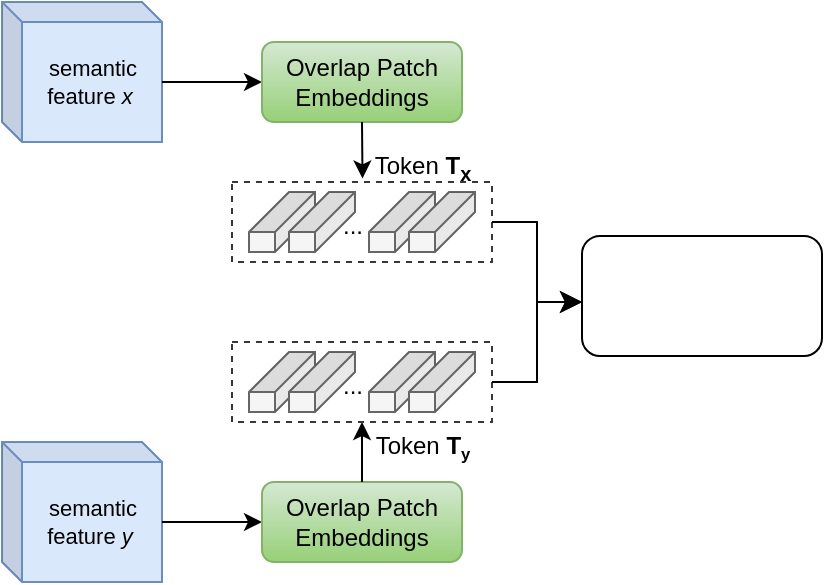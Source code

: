 <mxfile version="21.6.7" type="github">
  <diagram name="第 1 页" id="DumP11DfZ2SIVqox3f8w">
    <mxGraphModel dx="1028" dy="549" grid="1" gridSize="10" guides="1" tooltips="1" connect="1" arrows="1" fold="1" page="1" pageScale="1" pageWidth="827" pageHeight="1169" math="0" shadow="0">
      <root>
        <mxCell id="0" />
        <mxCell id="1" parent="0" />
        <mxCell id="IIdGQf1pMwcohR-izoeh-1" value="" style="shape=cube;whiteSpace=wrap;html=1;boundedLbl=1;backgroundOutline=1;darkOpacity=0.05;darkOpacity2=0.1;size=10;fillColor=#dae8fc;strokeColor=#6c8ebf;" vertex="1" parent="1">
          <mxGeometry x="20" y="320" width="80" height="70" as="geometry" />
        </mxCell>
        <mxCell id="IIdGQf1pMwcohR-izoeh-2" value="&lt;font style=&quot;font-size: 11px;&quot;&gt;semantic &lt;br&gt;feature &lt;i&gt;x&lt;/i&gt;&amp;nbsp;&lt;/font&gt;" style="text;html=1;align=center;verticalAlign=middle;resizable=0;points=[];autosize=1;strokeColor=none;fillColor=none;fontSize=7;" vertex="1" parent="1">
          <mxGeometry x="30" y="340" width="70" height="40" as="geometry" />
        </mxCell>
        <mxCell id="IIdGQf1pMwcohR-izoeh-3" value="" style="shape=cube;whiteSpace=wrap;html=1;boundedLbl=1;backgroundOutline=1;darkOpacity=0.05;darkOpacity2=0.1;size=10;fillColor=#dae8fc;strokeColor=#6c8ebf;" vertex="1" parent="1">
          <mxGeometry x="20" y="540" width="80" height="70" as="geometry" />
        </mxCell>
        <mxCell id="IIdGQf1pMwcohR-izoeh-4" value="&lt;font style=&quot;font-size: 11px;&quot;&gt;semantic &lt;br&gt;feature &lt;i&gt;y&lt;/i&gt;&amp;nbsp;&lt;/font&gt;" style="text;html=1;align=center;verticalAlign=middle;resizable=0;points=[];autosize=1;strokeColor=none;fillColor=none;fontSize=7;" vertex="1" parent="1">
          <mxGeometry x="30" y="560" width="70" height="40" as="geometry" />
        </mxCell>
        <mxCell id="IIdGQf1pMwcohR-izoeh-5" value="" style="endArrow=classic;html=1;rounded=0;exitX=0;exitY=0;exitDx=80;exitDy=40;exitPerimeter=0;entryX=0;entryY=0.5;entryDx=0;entryDy=0;" edge="1" parent="1" source="IIdGQf1pMwcohR-izoeh-1" target="IIdGQf1pMwcohR-izoeh-6">
          <mxGeometry width="50" height="50" relative="1" as="geometry">
            <mxPoint x="290" y="420" as="sourcePoint" />
            <mxPoint x="170" y="360" as="targetPoint" />
          </mxGeometry>
        </mxCell>
        <mxCell id="IIdGQf1pMwcohR-izoeh-6" value="Overlap Patch Embeddings" style="rounded=1;whiteSpace=wrap;html=1;fillColor=#d5e8d4;gradientColor=#97d077;strokeColor=#82b366;" vertex="1" parent="1">
          <mxGeometry x="150" y="340" width="100" height="40" as="geometry" />
        </mxCell>
        <mxCell id="IIdGQf1pMwcohR-izoeh-8" value="" style="endArrow=classic;html=1;rounded=0;exitX=0;exitY=0;exitDx=80;exitDy=40;exitPerimeter=0;entryX=0;entryY=0.5;entryDx=0;entryDy=0;" edge="1" parent="1" source="IIdGQf1pMwcohR-izoeh-3" target="IIdGQf1pMwcohR-izoeh-11">
          <mxGeometry width="50" height="50" relative="1" as="geometry">
            <mxPoint x="103.72" y="580.18" as="sourcePoint" />
            <mxPoint x="170" y="580" as="targetPoint" />
          </mxGeometry>
        </mxCell>
        <mxCell id="IIdGQf1pMwcohR-izoeh-11" value="Overlap Patch Embeddings" style="rounded=1;whiteSpace=wrap;html=1;fillColor=#d5e8d4;gradientColor=#97d077;strokeColor=#82b366;" vertex="1" parent="1">
          <mxGeometry x="150" y="560" width="100" height="40" as="geometry" />
        </mxCell>
        <mxCell id="IIdGQf1pMwcohR-izoeh-13" value="" style="endArrow=classic;html=1;rounded=0;exitX=0.5;exitY=1;exitDx=0;exitDy=0;entryX=0.502;entryY=-0.044;entryDx=0;entryDy=0;entryPerimeter=0;" edge="1" parent="1" source="IIdGQf1pMwcohR-izoeh-6" target="IIdGQf1pMwcohR-izoeh-15">
          <mxGeometry width="50" height="50" relative="1" as="geometry">
            <mxPoint x="290" y="410" as="sourcePoint" />
            <mxPoint x="200" y="400" as="targetPoint" />
          </mxGeometry>
        </mxCell>
        <mxCell id="IIdGQf1pMwcohR-izoeh-14" value="" style="endArrow=classic;html=1;rounded=0;exitX=0.5;exitY=0;exitDx=0;exitDy=0;entryX=0.5;entryY=1;entryDx=0;entryDy=0;" edge="1" parent="1" source="IIdGQf1pMwcohR-izoeh-11" target="IIdGQf1pMwcohR-izoeh-27">
          <mxGeometry width="50" height="50" relative="1" as="geometry">
            <mxPoint x="210" y="443" as="sourcePoint" />
            <mxPoint x="200" y="543" as="targetPoint" />
          </mxGeometry>
        </mxCell>
        <mxCell id="IIdGQf1pMwcohR-izoeh-15" value="" style="rounded=0;whiteSpace=wrap;html=1;strokeColor=#393838;dashed=1;movable=1;resizable=1;rotatable=1;deletable=1;editable=1;locked=0;connectable=1;" vertex="1" parent="1">
          <mxGeometry x="135" y="410" width="130" height="40" as="geometry" />
        </mxCell>
        <mxCell id="IIdGQf1pMwcohR-izoeh-16" value="" style="shape=cube;whiteSpace=wrap;html=1;boundedLbl=1;backgroundOutline=1;darkOpacity=0.05;darkOpacity2=0.1;rotation=90;size=20;fillColor=#f5f5f5;strokeColor=#666666;fontColor=#333333;movable=1;resizable=1;rotatable=1;deletable=1;editable=1;locked=0;connectable=1;" vertex="1" parent="1">
          <mxGeometry x="145" y="413.5" width="30" height="33" as="geometry" />
        </mxCell>
        <mxCell id="IIdGQf1pMwcohR-izoeh-17" value="" style="shape=cube;whiteSpace=wrap;html=1;boundedLbl=1;backgroundOutline=1;darkOpacity=0.05;darkOpacity2=0.1;rotation=90;size=20;fillColor=#f5f5f5;strokeColor=#666666;fontColor=#333333;movable=1;resizable=1;rotatable=1;deletable=1;editable=1;locked=0;connectable=1;" vertex="1" parent="1">
          <mxGeometry x="165" y="413.5" width="30" height="33" as="geometry" />
        </mxCell>
        <mxCell id="IIdGQf1pMwcohR-izoeh-18" value="" style="shape=cube;whiteSpace=wrap;html=1;boundedLbl=1;backgroundOutline=1;darkOpacity=0.05;darkOpacity2=0.1;rotation=90;size=20;fillColor=#f5f5f5;strokeColor=#666666;fontColor=#333333;movable=1;resizable=1;rotatable=1;deletable=1;editable=1;locked=0;connectable=1;" vertex="1" parent="1">
          <mxGeometry x="205" y="413.5" width="30" height="33" as="geometry" />
        </mxCell>
        <mxCell id="IIdGQf1pMwcohR-izoeh-19" value="" style="shape=cube;whiteSpace=wrap;html=1;boundedLbl=1;backgroundOutline=1;darkOpacity=0.05;darkOpacity2=0.1;rotation=90;size=20;fillColor=#f5f5f5;strokeColor=#666666;fontColor=#333333;movable=1;resizable=1;rotatable=1;deletable=1;editable=1;locked=0;connectable=1;" vertex="1" parent="1">
          <mxGeometry x="225" y="413.5" width="30" height="33" as="geometry" />
        </mxCell>
        <mxCell id="IIdGQf1pMwcohR-izoeh-20" value="..." style="text;html=1;align=center;verticalAlign=middle;resizable=1;points=[];autosize=1;strokeColor=none;fillColor=none;movable=1;rotatable=1;deletable=1;editable=1;locked=0;connectable=1;" vertex="1" parent="1">
          <mxGeometry x="180" y="416.5" width="30" height="30" as="geometry" />
        </mxCell>
        <mxCell id="IIdGQf1pMwcohR-izoeh-27" value="" style="rounded=0;whiteSpace=wrap;html=1;strokeColor=#393838;dashed=1;movable=1;resizable=1;rotatable=1;deletable=1;editable=1;locked=0;connectable=1;" vertex="1" parent="1">
          <mxGeometry x="135" y="490" width="130" height="40" as="geometry" />
        </mxCell>
        <mxCell id="IIdGQf1pMwcohR-izoeh-28" value="" style="shape=cube;whiteSpace=wrap;html=1;boundedLbl=1;backgroundOutline=1;darkOpacity=0.05;darkOpacity2=0.1;rotation=90;size=20;fillColor=#f5f5f5;strokeColor=#666666;fontColor=#333333;movable=1;resizable=1;rotatable=1;deletable=1;editable=1;locked=0;connectable=1;" vertex="1" parent="1">
          <mxGeometry x="145" y="493.5" width="30" height="33" as="geometry" />
        </mxCell>
        <mxCell id="IIdGQf1pMwcohR-izoeh-29" value="" style="shape=cube;whiteSpace=wrap;html=1;boundedLbl=1;backgroundOutline=1;darkOpacity=0.05;darkOpacity2=0.1;rotation=90;size=20;fillColor=#f5f5f5;strokeColor=#666666;fontColor=#333333;movable=1;resizable=1;rotatable=1;deletable=1;editable=1;locked=0;connectable=1;" vertex="1" parent="1">
          <mxGeometry x="165" y="493.5" width="30" height="33" as="geometry" />
        </mxCell>
        <mxCell id="IIdGQf1pMwcohR-izoeh-30" value="" style="shape=cube;whiteSpace=wrap;html=1;boundedLbl=1;backgroundOutline=1;darkOpacity=0.05;darkOpacity2=0.1;rotation=90;size=20;fillColor=#f5f5f5;strokeColor=#666666;fontColor=#333333;movable=1;resizable=1;rotatable=1;deletable=1;editable=1;locked=0;connectable=1;" vertex="1" parent="1">
          <mxGeometry x="205" y="493.5" width="30" height="33" as="geometry" />
        </mxCell>
        <mxCell id="IIdGQf1pMwcohR-izoeh-31" value="" style="shape=cube;whiteSpace=wrap;html=1;boundedLbl=1;backgroundOutline=1;darkOpacity=0.05;darkOpacity2=0.1;rotation=90;size=20;fillColor=#f5f5f5;strokeColor=#666666;fontColor=#333333;movable=1;resizable=1;rotatable=1;deletable=1;editable=1;locked=0;connectable=1;" vertex="1" parent="1">
          <mxGeometry x="225" y="493.5" width="30" height="33" as="geometry" />
        </mxCell>
        <mxCell id="IIdGQf1pMwcohR-izoeh-32" value="..." style="text;html=1;align=center;verticalAlign=middle;resizable=1;points=[];autosize=1;strokeColor=none;fillColor=none;movable=1;rotatable=1;deletable=1;editable=1;locked=0;connectable=1;" vertex="1" parent="1">
          <mxGeometry x="180" y="496.5" width="30" height="30" as="geometry" />
        </mxCell>
        <mxCell id="IIdGQf1pMwcohR-izoeh-33" value="Token &lt;b&gt;T&lt;/b&gt;&lt;sub&gt;&lt;b&gt;x&lt;/b&gt;&lt;/sub&gt;" style="text;html=1;align=center;verticalAlign=middle;resizable=0;points=[];autosize=1;strokeColor=none;fillColor=none;" vertex="1" parent="1">
          <mxGeometry x="195" y="388" width="70" height="30" as="geometry" />
        </mxCell>
        <mxCell id="IIdGQf1pMwcohR-izoeh-34" value="Token &lt;b&gt;T&lt;/b&gt;&lt;span style=&quot;font-size: 10px;&quot;&gt;&lt;sub&gt;&lt;b&gt;y&lt;/b&gt;&lt;/sub&gt;&lt;/span&gt;" style="text;html=1;align=center;verticalAlign=middle;resizable=0;points=[];autosize=1;strokeColor=none;fillColor=none;" vertex="1" parent="1">
          <mxGeometry x="195" y="526.5" width="70" height="30" as="geometry" />
        </mxCell>
        <mxCell id="IIdGQf1pMwcohR-izoeh-36" value="" style="edgeStyle=elbowEdgeStyle;endArrow=classic;html=1;rounded=0;endSize=8;startSize=8;exitX=1;exitY=0.5;exitDx=0;exitDy=0;" edge="1" parent="1" source="IIdGQf1pMwcohR-izoeh-15">
          <mxGeometry width="50" height="50" relative="1" as="geometry">
            <mxPoint x="360" y="390" as="sourcePoint" />
            <mxPoint x="310" y="470" as="targetPoint" />
          </mxGeometry>
        </mxCell>
        <mxCell id="IIdGQf1pMwcohR-izoeh-37" value="" style="edgeStyle=elbowEdgeStyle;endArrow=classic;html=1;rounded=0;endSize=8;startSize=8;exitX=1;exitY=0.5;exitDx=0;exitDy=0;" edge="1" parent="1" source="IIdGQf1pMwcohR-izoeh-27">
          <mxGeometry width="50" height="50" relative="1" as="geometry">
            <mxPoint x="275" y="440" as="sourcePoint" />
            <mxPoint x="310" y="470" as="targetPoint" />
          </mxGeometry>
        </mxCell>
        <mxCell id="IIdGQf1pMwcohR-izoeh-38" value="" style="rounded=1;whiteSpace=wrap;html=1;" vertex="1" parent="1">
          <mxGeometry x="310" y="437" width="120" height="60" as="geometry" />
        </mxCell>
      </root>
    </mxGraphModel>
  </diagram>
</mxfile>
